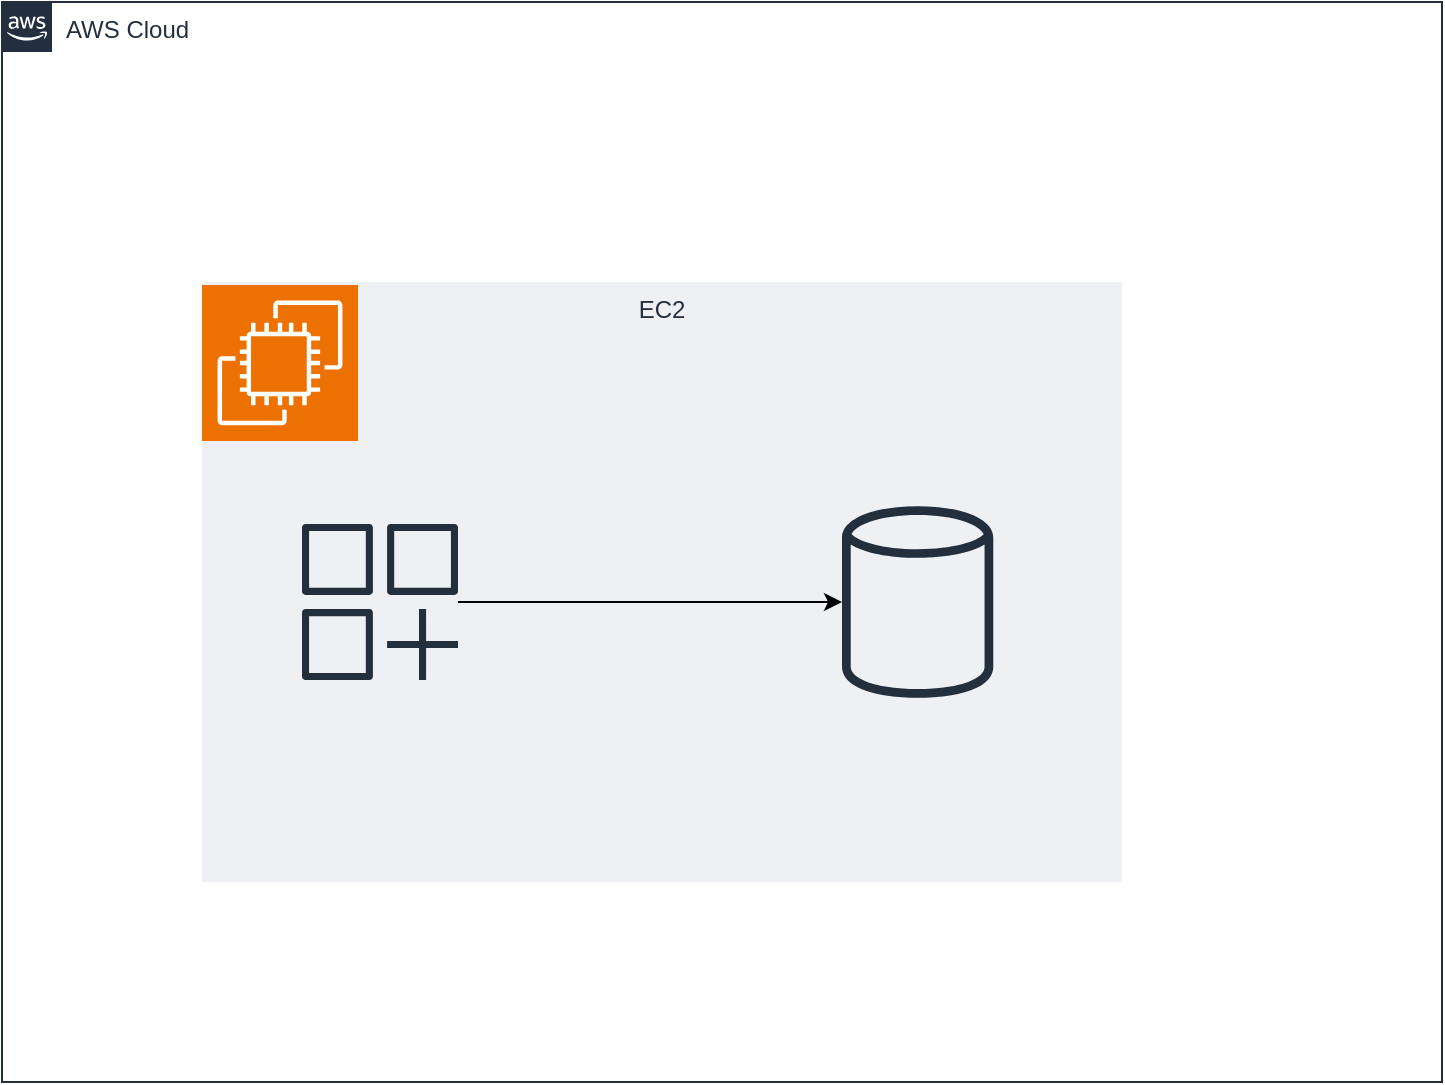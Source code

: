 <mxfile version="21.7.4" type="github">
  <diagram name="Página-1" id="sV47CRGqTqnu8nYu1mC-">
    <mxGraphModel dx="2026" dy="1111" grid="1" gridSize="10" guides="1" tooltips="1" connect="1" arrows="1" fold="1" page="1" pageScale="1" pageWidth="827" pageHeight="1169" math="0" shadow="0">
      <root>
        <mxCell id="0" />
        <mxCell id="1" parent="0" />
        <mxCell id="BNKGFeQufU-HLcN2Bx8k-3" value="AWS Cloud" style="points=[[0,0],[0.25,0],[0.5,0],[0.75,0],[1,0],[1,0.25],[1,0.5],[1,0.75],[1,1],[0.75,1],[0.5,1],[0.25,1],[0,1],[0,0.75],[0,0.5],[0,0.25]];outlineConnect=0;gradientColor=none;html=1;whiteSpace=wrap;fontSize=12;fontStyle=0;container=1;pointerEvents=0;collapsible=0;recursiveResize=0;shape=mxgraph.aws4.group;grIcon=mxgraph.aws4.group_aws_cloud_alt;strokeColor=#232F3E;fillColor=none;verticalAlign=top;align=left;spacingLeft=30;fontColor=#232F3E;dashed=0;" vertex="1" parent="1">
          <mxGeometry x="70" y="290" width="720" height="540" as="geometry" />
        </mxCell>
        <mxCell id="BNKGFeQufU-HLcN2Bx8k-4" value="EC2" style="fillColor=#EFF0F3;strokeColor=none;dashed=0;verticalAlign=top;fontStyle=0;fontColor=#232F3D;whiteSpace=wrap;html=1;" vertex="1" parent="BNKGFeQufU-HLcN2Bx8k-3">
          <mxGeometry x="100" y="140" width="460" height="300" as="geometry" />
        </mxCell>
        <mxCell id="BNKGFeQufU-HLcN2Bx8k-5" value="" style="sketch=0;points=[[0,0,0],[0.25,0,0],[0.5,0,0],[0.75,0,0],[1,0,0],[0,1,0],[0.25,1,0],[0.5,1,0],[0.75,1,0],[1,1,0],[0,0.25,0],[0,0.5,0],[0,0.75,0],[1,0.25,0],[1,0.5,0],[1,0.75,0]];outlineConnect=0;fontColor=#232F3E;fillColor=#ED7100;strokeColor=#ffffff;dashed=0;verticalLabelPosition=bottom;verticalAlign=top;align=center;html=1;fontSize=12;fontStyle=0;aspect=fixed;shape=mxgraph.aws4.resourceIcon;resIcon=mxgraph.aws4.ec2;" vertex="1" parent="BNKGFeQufU-HLcN2Bx8k-3">
          <mxGeometry x="100" y="141.45" width="78" height="78" as="geometry" />
        </mxCell>
        <mxCell id="BNKGFeQufU-HLcN2Bx8k-12" style="edgeStyle=orthogonalEdgeStyle;rounded=0;orthogonalLoop=1;jettySize=auto;html=1;" edge="1" parent="BNKGFeQufU-HLcN2Bx8k-3" source="BNKGFeQufU-HLcN2Bx8k-7" target="BNKGFeQufU-HLcN2Bx8k-9">
          <mxGeometry relative="1" as="geometry" />
        </mxCell>
        <mxCell id="BNKGFeQufU-HLcN2Bx8k-7" value="" style="sketch=0;outlineConnect=0;fontColor=#232F3E;gradientColor=none;fillColor=#232F3D;strokeColor=none;dashed=0;verticalLabelPosition=bottom;verticalAlign=top;align=center;html=1;fontSize=12;fontStyle=0;aspect=fixed;pointerEvents=1;shape=mxgraph.aws4.generic_application;" vertex="1" parent="BNKGFeQufU-HLcN2Bx8k-3">
          <mxGeometry x="150" y="261" width="78" height="78" as="geometry" />
        </mxCell>
        <mxCell id="BNKGFeQufU-HLcN2Bx8k-8" value="" style="shape=image;verticalLabelPosition=bottom;labelBackgroundColor=default;verticalAlign=top;aspect=fixed;imageAspect=0;image=https://upload.wikimedia.org/wikipedia/commons/thumb/3/36/Logo.min.svg/2560px-Logo.min.svg.png;" vertex="1" parent="BNKGFeQufU-HLcN2Bx8k-3">
          <mxGeometry x="137.28" y="231" width="103.45" height="30" as="geometry" />
        </mxCell>
        <mxCell id="BNKGFeQufU-HLcN2Bx8k-9" value="" style="sketch=0;outlineConnect=0;fontColor=#232F3E;gradientColor=none;fillColor=#232F3D;strokeColor=none;dashed=0;verticalLabelPosition=bottom;verticalAlign=top;align=center;html=1;fontSize=12;fontStyle=0;aspect=fixed;pointerEvents=1;shape=mxgraph.aws4.generic_database;" vertex="1" parent="BNKGFeQufU-HLcN2Bx8k-3">
          <mxGeometry x="420" y="250" width="75.64" height="100" as="geometry" />
        </mxCell>
        <mxCell id="BNKGFeQufU-HLcN2Bx8k-11" value="" style="shape=image;verticalLabelPosition=bottom;labelBackgroundColor=default;verticalAlign=top;aspect=fixed;imageAspect=0;image=https://upload.wikimedia.org/wikipedia/commons/thumb/c/ca/MariaDB_colour_logo.svg/2560px-MariaDB_colour_logo.svg.png;" vertex="1" parent="BNKGFeQufU-HLcN2Bx8k-3">
          <mxGeometry x="403.91" y="219.45" width="107.82" height="30.55" as="geometry" />
        </mxCell>
      </root>
    </mxGraphModel>
  </diagram>
</mxfile>

